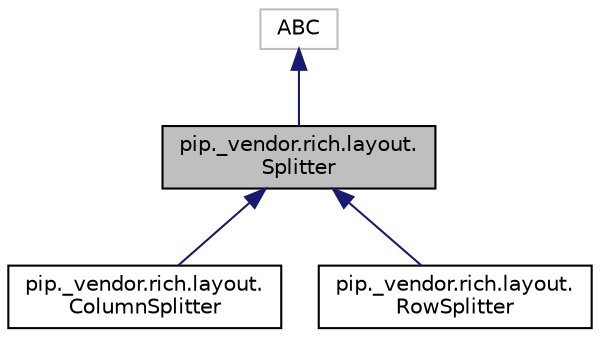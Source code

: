 digraph "pip._vendor.rich.layout.Splitter"
{
 // LATEX_PDF_SIZE
  edge [fontname="Helvetica",fontsize="10",labelfontname="Helvetica",labelfontsize="10"];
  node [fontname="Helvetica",fontsize="10",shape=record];
  Node1 [label="pip._vendor.rich.layout.\lSplitter",height=0.2,width=0.4,color="black", fillcolor="grey75", style="filled", fontcolor="black",tooltip=" "];
  Node2 -> Node1 [dir="back",color="midnightblue",fontsize="10",style="solid"];
  Node2 [label="ABC",height=0.2,width=0.4,color="grey75", fillcolor="white", style="filled",tooltip=" "];
  Node1 -> Node3 [dir="back",color="midnightblue",fontsize="10",style="solid"];
  Node3 [label="pip._vendor.rich.layout.\lColumnSplitter",height=0.2,width=0.4,color="black", fillcolor="white", style="filled",URL="$classpip_1_1__vendor_1_1rich_1_1layout_1_1ColumnSplitter.html",tooltip=" "];
  Node1 -> Node4 [dir="back",color="midnightblue",fontsize="10",style="solid"];
  Node4 [label="pip._vendor.rich.layout.\lRowSplitter",height=0.2,width=0.4,color="black", fillcolor="white", style="filled",URL="$classpip_1_1__vendor_1_1rich_1_1layout_1_1RowSplitter.html",tooltip=" "];
}
